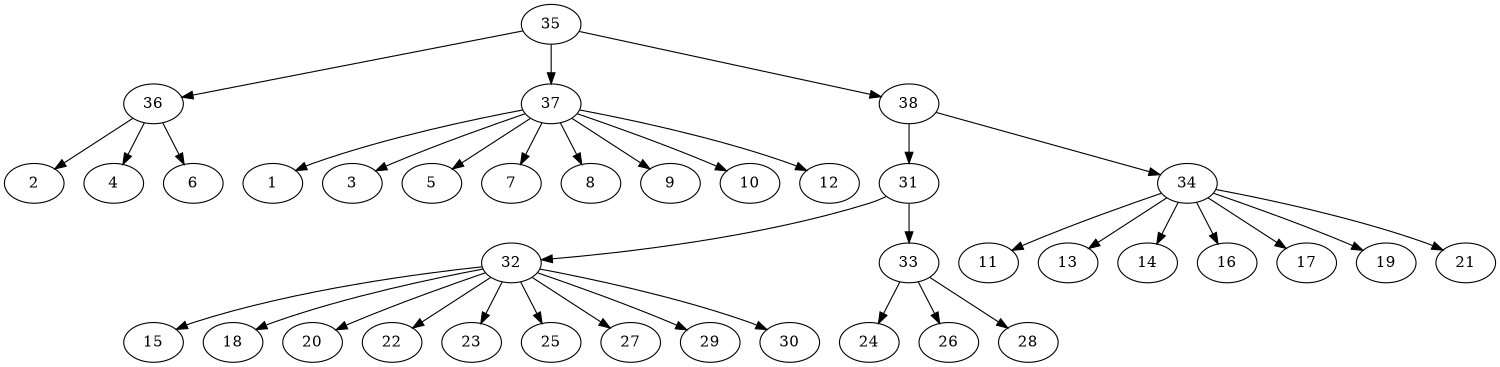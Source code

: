 digraph G {
center = 1;
size="10,10";
1;
2;
3;
4;
5;
6;
7;
8;
9;
10;
11;
12;
13;
14;
15;
16;
17;
18;
19;
20;
21;
22;
23;
24;
25;
26;
27;
28;
29;
30;
31;
32;
33;
34;
35;
36;
37;
38;
31 -> 32 ;
31 -> 33 ;
32 -> 15 ;
32 -> 18 ;
32 -> 20 ;
32 -> 22 ;
32 -> 23 ;
32 -> 25 ;
32 -> 27 ;
32 -> 29 ;
32 -> 30 ;
33 -> 24 ;
33 -> 26 ;
33 -> 28 ;
34 -> 11 ;
34 -> 13 ;
34 -> 14 ;
34 -> 16 ;
34 -> 17 ;
34 -> 19 ;
34 -> 21 ;
35 -> 36 ;
35 -> 37 ;
35 -> 38 ;
36 -> 2 ;
36 -> 4 ;
36 -> 6 ;
37 -> 1 ;
37 -> 3 ;
37 -> 5 ;
37 -> 7 ;
37 -> 8 ;
37 -> 9 ;
37 -> 10 ;
37 -> 12 ;
38 -> 31 ;
38 -> 34 ;
}